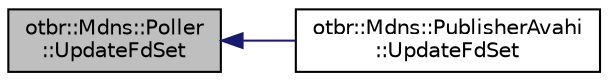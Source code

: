 digraph "otbr::Mdns::Poller::UpdateFdSet"
{
  edge [fontname="Helvetica",fontsize="10",labelfontname="Helvetica",labelfontsize="10"];
  node [fontname="Helvetica",fontsize="10",shape=record];
  rankdir="LR";
  Node7 [label="otbr::Mdns::Poller\l::UpdateFdSet",height=0.2,width=0.4,color="black", fillcolor="grey75", style="filled", fontcolor="black"];
  Node7 -> Node8 [dir="back",color="midnightblue",fontsize="10",style="solid",fontname="Helvetica"];
  Node8 [label="otbr::Mdns::PublisherAvahi\l::UpdateFdSet",height=0.2,width=0.4,color="black", fillcolor="white", style="filled",URL="$db/dc6/classotbr_1_1Mdns_1_1PublisherAvahi.html#a6371551361b7feb479a50c462592fb94",tooltip="This method updates the fd_set and timeout for mainloop. "];
}
